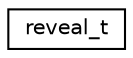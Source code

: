 digraph "Graphical Class Hierarchy"
{
  edge [fontname="Helvetica",fontsize="10",labelfontname="Helvetica",labelfontsize="10"];
  node [fontname="Helvetica",fontsize="10",shape=record];
  rankdir="LR";
  Node0 [label="reveal_t",height=0.2,width=0.4,color="black", fillcolor="white", style="filled",URL="$structreveal__t.html"];
}
